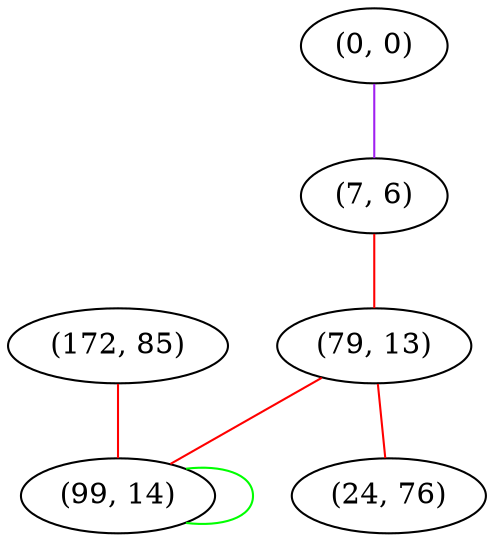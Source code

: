 graph "" {
"(172, 85)";
"(0, 0)";
"(7, 6)";
"(79, 13)";
"(24, 76)";
"(99, 14)";
"(172, 85)" -- "(99, 14)"  [color=red, key=0, weight=1];
"(0, 0)" -- "(7, 6)"  [color=purple, key=0, weight=4];
"(7, 6)" -- "(79, 13)"  [color=red, key=0, weight=1];
"(79, 13)" -- "(99, 14)"  [color=red, key=0, weight=1];
"(79, 13)" -- "(24, 76)"  [color=red, key=0, weight=1];
"(99, 14)" -- "(99, 14)"  [color=green, key=0, weight=2];
}
